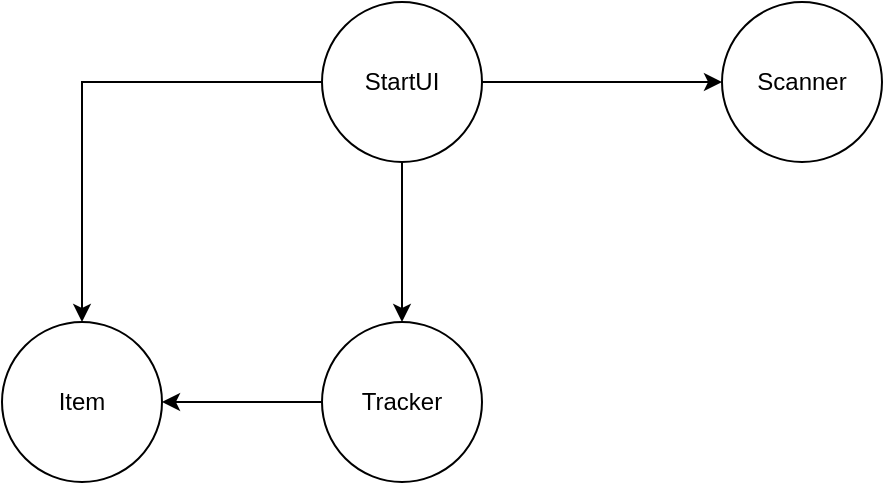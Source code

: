 <mxfile version="13.9.1" type="github">
  <diagram id="3yUGhh3Qf99bzU9HY3Zw" name="Page-1">
    <mxGraphModel dx="818" dy="714" grid="1" gridSize="10" guides="1" tooltips="1" connect="1" arrows="1" fold="1" page="1" pageScale="1" pageWidth="827" pageHeight="1169" math="0" shadow="0">
      <root>
        <mxCell id="0" />
        <mxCell id="1" parent="0" />
        <mxCell id="ptatD6tmW2Q0XYceNz-m-7" style="edgeStyle=orthogonalEdgeStyle;rounded=0;orthogonalLoop=1;jettySize=auto;html=1;exitX=0;exitY=0.5;exitDx=0;exitDy=0;entryX=0.5;entryY=0;entryDx=0;entryDy=0;" edge="1" parent="1" source="ptatD6tmW2Q0XYceNz-m-1" target="ptatD6tmW2Q0XYceNz-m-2">
          <mxGeometry relative="1" as="geometry" />
        </mxCell>
        <mxCell id="ptatD6tmW2Q0XYceNz-m-10" style="edgeStyle=orthogonalEdgeStyle;rounded=0;orthogonalLoop=1;jettySize=auto;html=1;exitX=1;exitY=0.5;exitDx=0;exitDy=0;entryX=0;entryY=0.5;entryDx=0;entryDy=0;" edge="1" parent="1" source="ptatD6tmW2Q0XYceNz-m-1" target="ptatD6tmW2Q0XYceNz-m-4">
          <mxGeometry relative="1" as="geometry" />
        </mxCell>
        <mxCell id="ptatD6tmW2Q0XYceNz-m-1" value="StartUI" style="ellipse;whiteSpace=wrap;html=1;aspect=fixed;" vertex="1" parent="1">
          <mxGeometry x="360" y="80" width="80" height="80" as="geometry" />
        </mxCell>
        <mxCell id="ptatD6tmW2Q0XYceNz-m-2" value="Item" style="ellipse;whiteSpace=wrap;html=1;aspect=fixed;" vertex="1" parent="1">
          <mxGeometry x="200" y="240" width="80" height="80" as="geometry" />
        </mxCell>
        <mxCell id="ptatD6tmW2Q0XYceNz-m-9" style="edgeStyle=orthogonalEdgeStyle;rounded=0;orthogonalLoop=1;jettySize=auto;html=1;exitX=0;exitY=0.5;exitDx=0;exitDy=0;" edge="1" parent="1" source="ptatD6tmW2Q0XYceNz-m-3" target="ptatD6tmW2Q0XYceNz-m-2">
          <mxGeometry relative="1" as="geometry" />
        </mxCell>
        <mxCell id="ptatD6tmW2Q0XYceNz-m-3" value="Tracker" style="ellipse;whiteSpace=wrap;html=1;aspect=fixed;" vertex="1" parent="1">
          <mxGeometry x="360" y="240" width="80" height="80" as="geometry" />
        </mxCell>
        <mxCell id="ptatD6tmW2Q0XYceNz-m-4" value="Scanner" style="ellipse;whiteSpace=wrap;html=1;aspect=fixed;" vertex="1" parent="1">
          <mxGeometry x="560" y="80" width="80" height="80" as="geometry" />
        </mxCell>
        <mxCell id="ptatD6tmW2Q0XYceNz-m-5" value="" style="endArrow=classic;html=1;exitX=0.5;exitY=1;exitDx=0;exitDy=0;entryX=0.5;entryY=0;entryDx=0;entryDy=0;" edge="1" parent="1" source="ptatD6tmW2Q0XYceNz-m-1" target="ptatD6tmW2Q0XYceNz-m-3">
          <mxGeometry width="50" height="50" relative="1" as="geometry">
            <mxPoint x="390" y="440" as="sourcePoint" />
            <mxPoint x="440" y="390" as="targetPoint" />
          </mxGeometry>
        </mxCell>
      </root>
    </mxGraphModel>
  </diagram>
</mxfile>
